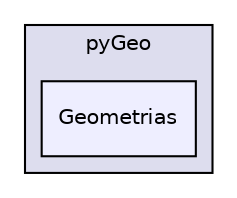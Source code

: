 digraph "/home/toni/Dropbox/pyGeo/Geometrias" {
  compound=true
  node [ fontsize="10", fontname="Helvetica"];
  edge [ labelfontsize="10", labelfontname="Helvetica"];
  subgraph clusterdir_e2627865121f9a1fcbd3858eeb7187ed {
    graph [ bgcolor="#ddddee", pencolor="black", label="pyGeo" fontname="Helvetica", fontsize="10", URL="dir_e2627865121f9a1fcbd3858eeb7187ed.html"]
  dir_1606a39a26db0051b7be64ac159196a0 [shape=box, label="Geometrias", style="filled", fillcolor="#eeeeff", pencolor="black", URL="dir_1606a39a26db0051b7be64ac159196a0.html"];
  }
}
